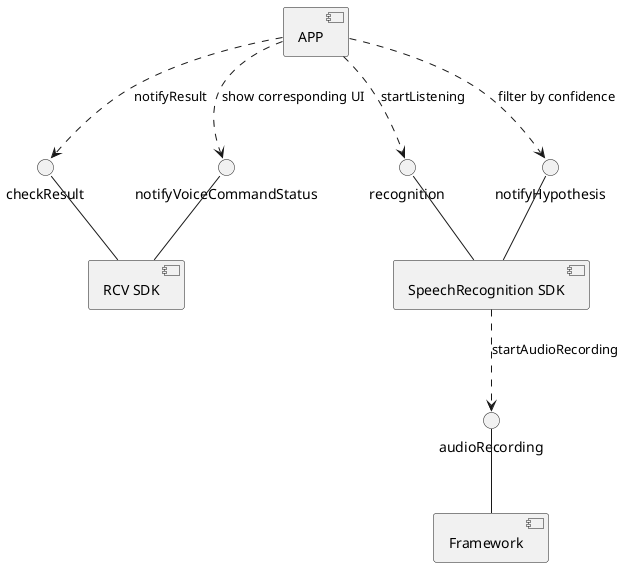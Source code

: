 @startuml
'https://plantuml.com/component-diagram



checkResult -d- [RCV SDK]
notifyVoiceCommandStatus -d- [RCV SDK]
recognition -d- [SpeechRecognition SDK]
notifyHypothesis -d- [SpeechRecognition SDK]
audioRecording -d- [Framework]


[APP] ..> recognition: startListening
[APP] ..> notifyHypothesis: filter by confidence
[APP] ..> checkResult: notifyResult
[APP] ..> notifyVoiceCommandStatus: show corresponding UI
[SpeechRecognition SDK] ..> audioRecording: startAudioRecording

@enduml